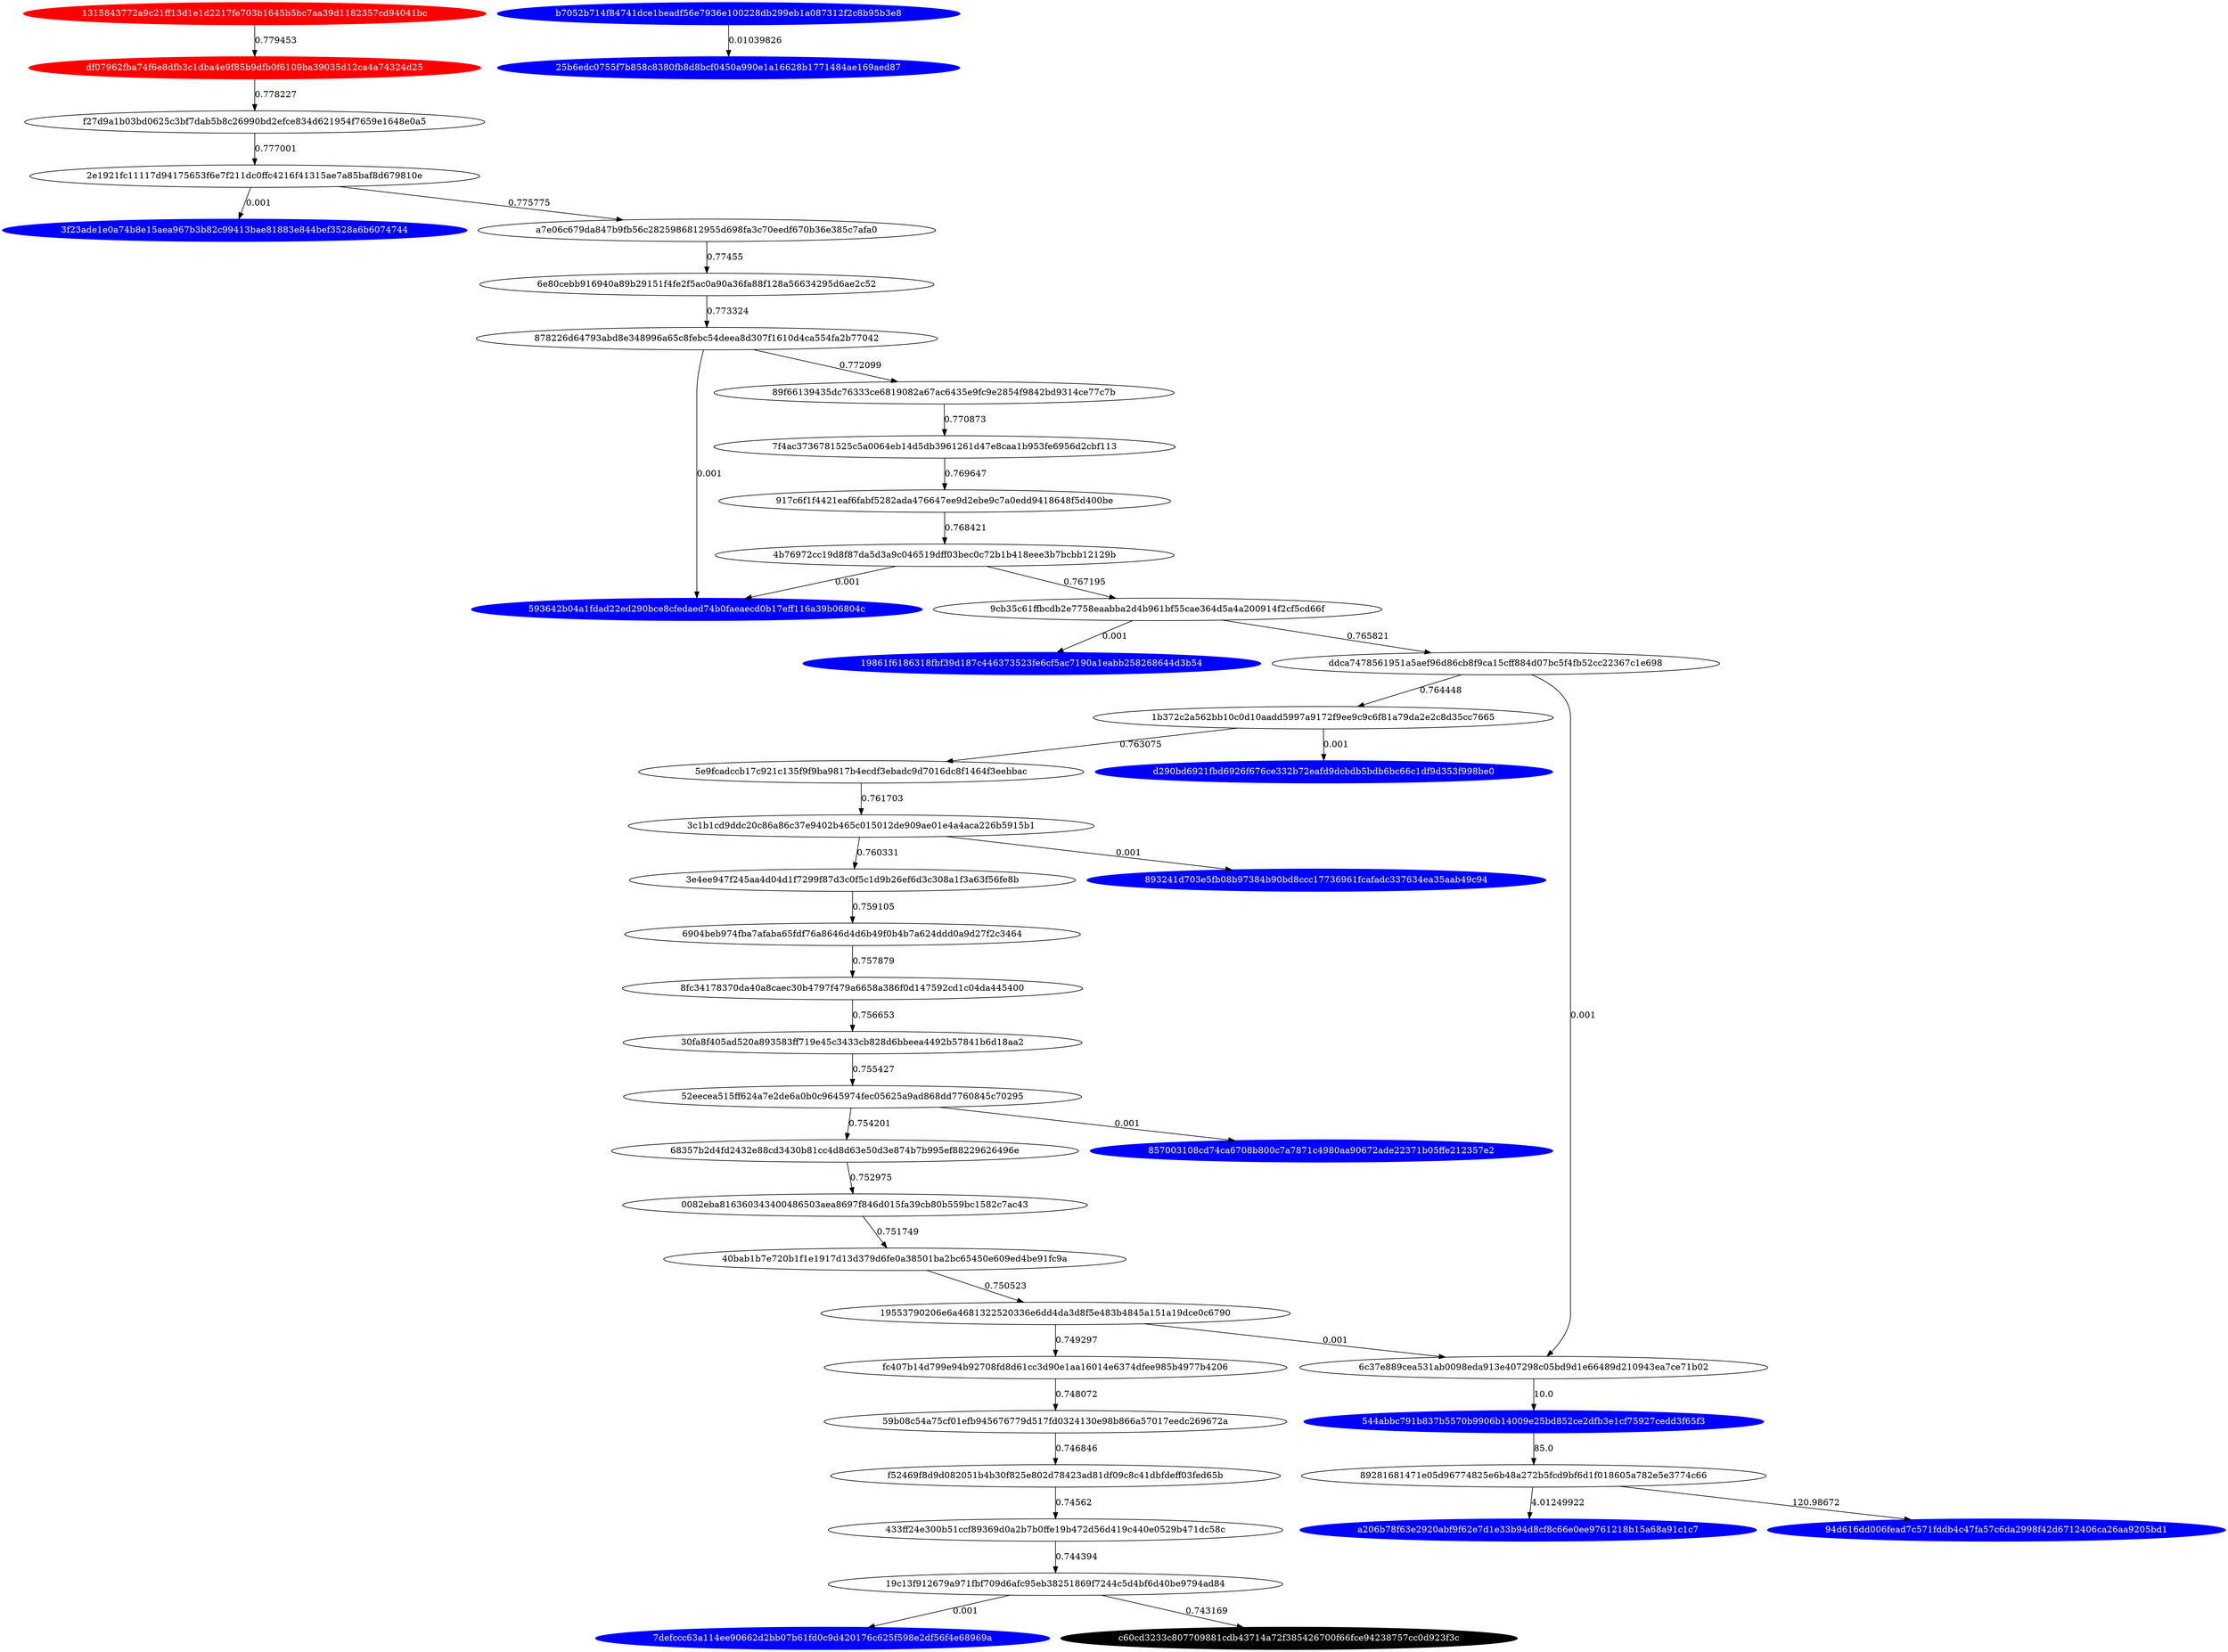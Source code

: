digraph G{rankdir=TB;layout=dot;
"1315843772a9c21ff13d1e1d2217fe703b1645b5bc7aa39d1182357cd94041bc" [style="solid,filled",color=red,fontcolor=white];
"b7052b714f84741dce1beadf56e7936e100228db299eb1a087312f2c8b95b3e8" [style="solid,filled",color=blue,fontcolor=white];
"df07962fba74f6e8dfb3c1dba4e9f85b9dfb0f6109ba39035d12ca4a74324d25" [style="solid,filled",color=red,fontcolor=white];
"7defccc63a114ee90662d2bb07b61fd0c9d420176c625f598e2df56f4e68969a" [style="solid,filled",color=blue,fontcolor=white];
"544abbc791b837b5570b9906b14009e25bd852ce2dfb3e1cf75927cedd3f65f3" [style="solid,filled",color=blue,fontcolor=white];
"593642b04a1fdad22ed290bce8cfedaed74b0faeaecd0b17eff116a39b06804c" [style="solid,filled",color=blue,fontcolor=white];
"94d616dd006fead7c571fddb4c47fa57c6da2998f42d6712406ca26aa9205bd1" [style="solid,filled",color=blue,fontcolor=white];
"857003108cd74ca6708b800c7a7871c4980aa90672ade22371b05ffe212357e2" [style="solid,filled",color=blue,fontcolor=white];
"25b6edc0755f7b858c8380fb8d8bcf0450a990e1a16628b1771484ae169aed87" [style="solid,filled",color=blue,fontcolor=white];
"a206b78f63e2920abf9f62e7d1e33b94d8cf8c66e0ee9761218b15a68a91c1c7" [style="solid,filled",color=blue,fontcolor=white];
"19861f6186318fbf39d187c446373523fe6cf5ac7190a1eabb258268644d3b54" [style="solid,filled",color=blue,fontcolor=white];
"c60cd3233c807709881cdb43714a72f385426700f66fce94238757cc0d923f3c" [style="solid,filled",color=black,fontcolor=white];
"3f23ade1e0a74b8e15aea967b3b82c99413bae81883e844bef3528a6b6074744" [style="solid,filled",color=blue,fontcolor=white];
"893241d703e5fb08b97384b90bd8ccc17736961fcafadc337634ea35aab49c94" [style="solid,filled",color=blue,fontcolor=white];
"d290bd6921fbd6926f676ce332b72eafd9dcbdb5bdb6bc66c1df9d353f998be0" [style="solid,filled",color=blue,fontcolor=white];
"ddca7478561951a5aef96d86cb8f9ca15cff884d07bc5f4fb52cc22367c1e698" -> "1b372c2a562bb10c0d10aadd5997a9172f9ee9c9c6f81a79da2e2c8d35cc7665" [label=0.764448];
"52eecea515ff624a7e2de6a0b0c9645974fec05625a9ad868dd7760845c70295" -> "68357b2d4fd2432e88cd3430b81cc4d8d63e50d3e874b7b995ef88229626496e" [label=0.754201];
"f52469f8d9d082051b4b30f825e802d78423ad81df09c8c41dbfdeff03fed65b" -> "433ff24e300b51ccf89369d0a2b7b0ffe19b472d56d419c440e0529b471dc58c" [label=0.74562];
"b7052b714f84741dce1beadf56e7936e100228db299eb1a087312f2c8b95b3e8" -> "25b6edc0755f7b858c8380fb8d8bcf0450a990e1a16628b1771484ae169aed87" [label=0.01039826];
"433ff24e300b51ccf89369d0a2b7b0ffe19b472d56d419c440e0529b471dc58c" -> "19c13f912679a971fbf709d6afc95eb38251869f7244c5d4bf6d40be9794ad84" [label=0.744394];
"878226d64793abd8e348996a65c8febc54deea8d307f1610d4ca554fa2b77042" -> "593642b04a1fdad22ed290bce8cfedaed74b0faeaecd0b17eff116a39b06804c" [label=0.001];
"878226d64793abd8e348996a65c8febc54deea8d307f1610d4ca554fa2b77042" -> "89f66139435dc76333ce6819082a67ac6435e9fc9e2854f9842bd9314ce77c7b" [label=0.772099];
"8fc34178370da40a8caec30b4797f479a6658a386f0d147592cd1c04da445400" -> "30fa8f405ad520a893583ff719e45c3433cb828d6bbeea4492b57841b6d18aa2" [label=0.756653];
"1315843772a9c21ff13d1e1d2217fe703b1645b5bc7aa39d1182357cd94041bc" -> "df07962fba74f6e8dfb3c1dba4e9f85b9dfb0f6109ba39035d12ca4a74324d25" [label=0.779453];
"f27d9a1b03bd0625c3bf7dab5b8c26990bd2efce834d621954f7659e1648e0a5" -> "2e1921fc11117d94175653f6e7f211dc0ffc4216f41315ae7a85baf8d679810e" [label=0.777001];
"40bab1b7e720b1f1e1917d13d379d6fe0a38501ba2bc65450e609ed4be91fc9a" -> "19553790206e6a4681322520336e6dd4da3d8f5e483b4845a151a19dce0c6790" [label=0.750523];
"6904beb974fba7afaba65fdf76a8646d4d6b49f0b4b7a624ddd0a9d27f2c3464" -> "8fc34178370da40a8caec30b4797f479a6658a386f0d147592cd1c04da445400" [label=0.757879];
"30fa8f405ad520a893583ff719e45c3433cb828d6bbeea4492b57841b6d18aa2" -> "52eecea515ff624a7e2de6a0b0c9645974fec05625a9ad868dd7760845c70295" [label=0.755427];
"6e80cebb916940a89b29151f4fe2f5ac0a90a36fa88f128a56634295d6ae2c52" -> "878226d64793abd8e348996a65c8febc54deea8d307f1610d4ca554fa2b77042" [label=0.773324];
"6c37e889cea531ab0098eda913e407298c05bd9d1e66489d210943ea7ce71b02" -> "544abbc791b837b5570b9906b14009e25bd852ce2dfb3e1cf75927cedd3f65f3" [label=10.0];
"3c1b1cd9ddc20c86a86c37e9402b465c015012de909ae01e4a4aca226b5915b1" -> "893241d703e5fb08b97384b90bd8ccc17736961fcafadc337634ea35aab49c94" [label=0.001];
"2e1921fc11117d94175653f6e7f211dc0ffc4216f41315ae7a85baf8d679810e" -> "3f23ade1e0a74b8e15aea967b3b82c99413bae81883e844bef3528a6b6074744" [label=0.001];
"3e4ee947f245aa4d04d1f7299f87d3c0f5c1d9b26ef6d3c308a1f3a63f56fe8b" -> "6904beb974fba7afaba65fdf76a8646d4d6b49f0b4b7a624ddd0a9d27f2c3464" [label=0.759105];
"544abbc791b837b5570b9906b14009e25bd852ce2dfb3e1cf75927cedd3f65f3" -> "89281681471e05d96774825e6b48a272b5fcd9bf6d1f018605a782e5e3774c66" [label=85.0];
"89281681471e05d96774825e6b48a272b5fcd9bf6d1f018605a782e5e3774c66" -> "94d616dd006fead7c571fddb4c47fa57c6da2998f42d6712406ca26aa9205bd1" [label=120.98672];
"0082eba816360343400486503aea8697f846d015fa39cb80b559bc1582c7ac43" -> "40bab1b7e720b1f1e1917d13d379d6fe0a38501ba2bc65450e609ed4be91fc9a" [label=0.751749];
"19553790206e6a4681322520336e6dd4da3d8f5e483b4845a151a19dce0c6790" -> "6c37e889cea531ab0098eda913e407298c05bd9d1e66489d210943ea7ce71b02" [label=0.001];
"fc407b14d799e94b92708fd8d61cc3d90e1aa16014e6374dfee985b4977b4206" -> "59b08c54a75cf01efb945676779d517fd0324130e98b866a57017eedc269672a" [label=0.748072];
"9cb35c61ffbcdb2e7758eaabba2d4b961bf55cae364d5a4a200914f2cf5cd66f" -> "ddca7478561951a5aef96d86cb8f9ca15cff884d07bc5f4fb52cc22367c1e698" [label=0.765821];
"3c1b1cd9ddc20c86a86c37e9402b465c015012de909ae01e4a4aca226b5915b1" -> "3e4ee947f245aa4d04d1f7299f87d3c0f5c1d9b26ef6d3c308a1f3a63f56fe8b" [label=0.760331];
"ddca7478561951a5aef96d86cb8f9ca15cff884d07bc5f4fb52cc22367c1e698" -> "6c37e889cea531ab0098eda913e407298c05bd9d1e66489d210943ea7ce71b02" [label=0.001];
"89281681471e05d96774825e6b48a272b5fcd9bf6d1f018605a782e5e3774c66" -> "a206b78f63e2920abf9f62e7d1e33b94d8cf8c66e0ee9761218b15a68a91c1c7" [label=4.01249922];
"89f66139435dc76333ce6819082a67ac6435e9fc9e2854f9842bd9314ce77c7b" -> "7f4ac3736781525c5a0064eb14d5db3961261d47e8caa1b953fe6956d2cbf113" [label=0.770873];
"df07962fba74f6e8dfb3c1dba4e9f85b9dfb0f6109ba39035d12ca4a74324d25" -> "f27d9a1b03bd0625c3bf7dab5b8c26990bd2efce834d621954f7659e1648e0a5" [label=0.778227];
"4b76972cc19d8f87da5d3a9c046519dff03bec0c72b1b418eee3b7bcbb12129b" -> "593642b04a1fdad22ed290bce8cfedaed74b0faeaecd0b17eff116a39b06804c" [label=0.001];
"1b372c2a562bb10c0d10aadd5997a9172f9ee9c9c6f81a79da2e2c8d35cc7665" -> "5e9fcadccb17c921c135f9f9ba9817b4ecdf3ebadc9d7016dc8f1464f3eebbac" [label=0.763075];
"5e9fcadccb17c921c135f9f9ba9817b4ecdf3ebadc9d7016dc8f1464f3eebbac" -> "3c1b1cd9ddc20c86a86c37e9402b465c015012de909ae01e4a4aca226b5915b1" [label=0.761703];
"59b08c54a75cf01efb945676779d517fd0324130e98b866a57017eedc269672a" -> "f52469f8d9d082051b4b30f825e802d78423ad81df09c8c41dbfdeff03fed65b" [label=0.746846];
"19c13f912679a971fbf709d6afc95eb38251869f7244c5d4bf6d40be9794ad84" -> "c60cd3233c807709881cdb43714a72f385426700f66fce94238757cc0d923f3c" [label=0.743169];
"19c13f912679a971fbf709d6afc95eb38251869f7244c5d4bf6d40be9794ad84" -> "7defccc63a114ee90662d2bb07b61fd0c9d420176c625f598e2df56f4e68969a" [label=0.001];
"19553790206e6a4681322520336e6dd4da3d8f5e483b4845a151a19dce0c6790" -> "fc407b14d799e94b92708fd8d61cc3d90e1aa16014e6374dfee985b4977b4206" [label=0.749297];
"7f4ac3736781525c5a0064eb14d5db3961261d47e8caa1b953fe6956d2cbf113" -> "917c6f1f4421eaf6fabf5282ada476647ee9d2ebe9c7a0edd9418648f5d400be" [label=0.769647];
"4b76972cc19d8f87da5d3a9c046519dff03bec0c72b1b418eee3b7bcbb12129b" -> "9cb35c61ffbcdb2e7758eaabba2d4b961bf55cae364d5a4a200914f2cf5cd66f" [label=0.767195];
"68357b2d4fd2432e88cd3430b81cc4d8d63e50d3e874b7b995ef88229626496e" -> "0082eba816360343400486503aea8697f846d015fa39cb80b559bc1582c7ac43" [label=0.752975];
"9cb35c61ffbcdb2e7758eaabba2d4b961bf55cae364d5a4a200914f2cf5cd66f" -> "19861f6186318fbf39d187c446373523fe6cf5ac7190a1eabb258268644d3b54" [label=0.001];
"917c6f1f4421eaf6fabf5282ada476647ee9d2ebe9c7a0edd9418648f5d400be" -> "4b76972cc19d8f87da5d3a9c046519dff03bec0c72b1b418eee3b7bcbb12129b" [label=0.768421];
"1b372c2a562bb10c0d10aadd5997a9172f9ee9c9c6f81a79da2e2c8d35cc7665" -> "d290bd6921fbd6926f676ce332b72eafd9dcbdb5bdb6bc66c1df9d353f998be0" [label=0.001];
"2e1921fc11117d94175653f6e7f211dc0ffc4216f41315ae7a85baf8d679810e" -> "a7e06c679da847b9fb56c2825986812955d698fa3c70eedf670b36e385c7afa0" [label=0.775775];
"a7e06c679da847b9fb56c2825986812955d698fa3c70eedf670b36e385c7afa0" -> "6e80cebb916940a89b29151f4fe2f5ac0a90a36fa88f128a56634295d6ae2c52" [label=0.77455];
"52eecea515ff624a7e2de6a0b0c9645974fec05625a9ad868dd7760845c70295" -> "857003108cd74ca6708b800c7a7871c4980aa90672ade22371b05ffe212357e2" [label=0.001];
}